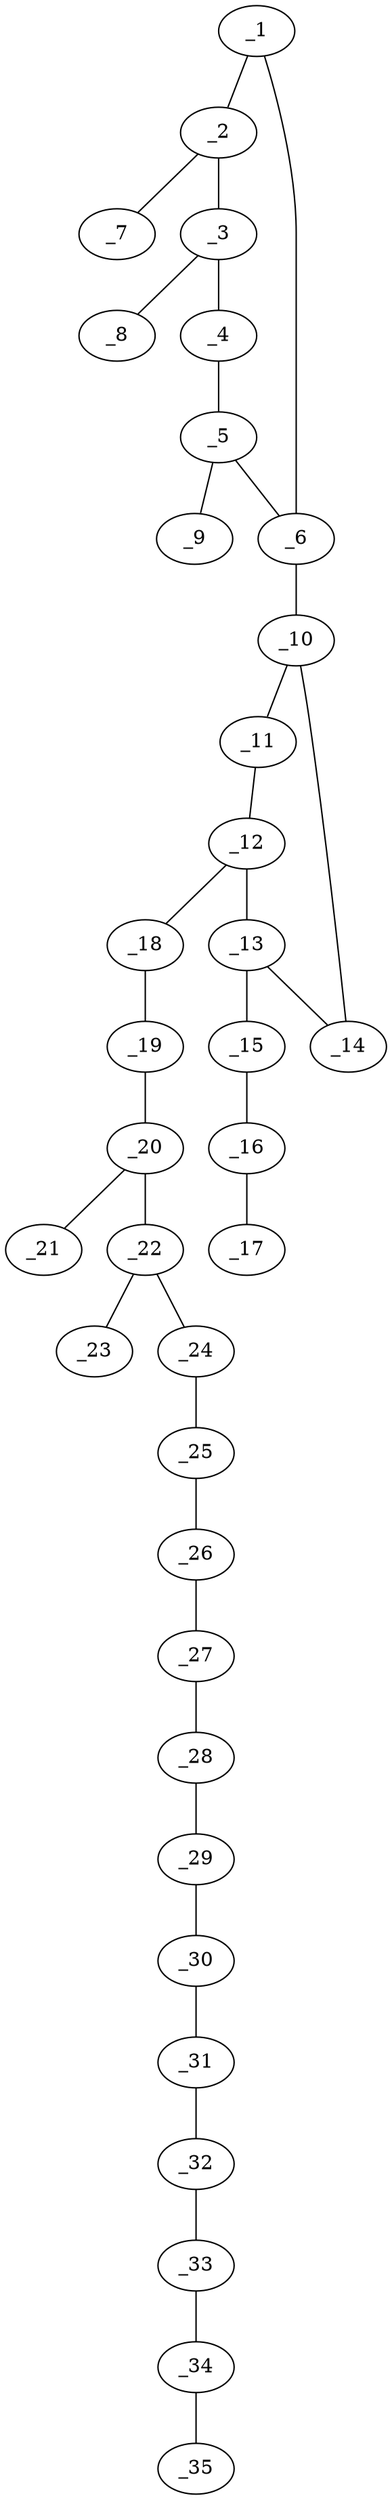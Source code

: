 graph molid662427 {
	_1	 [charge=0,
		chem=1,
		symbol="C  ",
		x="16.0244",
		y="-3.1397"];
	_2	 [charge=0,
		chem=1,
		symbol="C  ",
		x="16.0244",
		y="-4.1397"];
	_1 -- _2	 [valence=2];
	_6	 [charge=0,
		chem=4,
		symbol="N  ",
		x="15.1584",
		y="-2.6397"];
	_1 -- _6	 [valence=1];
	_3	 [charge=0,
		chem=1,
		symbol="C  ",
		x="15.1584",
		y="-4.6397"];
	_2 -- _3	 [valence=1];
	_7	 [charge=0,
		chem=1,
		symbol="C  ",
		x="16.8905",
		y="-4.6397"];
	_2 -- _7	 [valence=1];
	_4	 [charge=0,
		chem=4,
		symbol="N  ",
		x="14.2924",
		y="-4.1397"];
	_3 -- _4	 [valence=1];
	_8	 [charge=0,
		chem=2,
		symbol="O  ",
		x="15.1584",
		y="-5.6397"];
	_3 -- _8	 [valence=2];
	_5	 [charge=0,
		chem=1,
		symbol="C  ",
		x="14.2924",
		y="-3.1397"];
	_4 -- _5	 [valence=1];
	_5 -- _6	 [valence=1];
	_9	 [charge=0,
		chem=2,
		symbol="O  ",
		x="13.4264",
		y="-2.6397"];
	_5 -- _9	 [valence=2];
	_10	 [charge=0,
		chem=1,
		symbol="C  ",
		x="15.1584",
		y="-1.6397"];
	_6 -- _10	 [valence=1];
	_11	 [charge=0,
		chem=2,
		symbol="O  ",
		x="14.3494",
		y="-1.0519"];
	_10 -- _11	 [valence=1];
	_14	 [charge=0,
		chem=1,
		symbol="C  ",
		x="15.9674",
		y="-1.0519"];
	_10 -- _14	 [valence=1];
	_12	 [charge=0,
		chem=1,
		symbol="C  ",
		x="14.6584",
		y="-0.1008"];
	_11 -- _12	 [valence=1];
	_13	 [charge=0,
		chem=1,
		symbol="C  ",
		x="15.6584",
		y="-0.1008"];
	_12 -- _13	 [valence=1];
	_18	 [charge=0,
		chem=1,
		symbol="C  ",
		x="14.0707",
		y="0.7082"];
	_12 -- _18	 [valence=1];
	_13 -- _14	 [valence=1];
	_15	 [charge=0,
		chem=4,
		symbol="N  ",
		x="16.2462",
		y="0.7082"];
	_13 -- _15	 [valence=1];
	_16	 [charge=1,
		chem=4,
		symbol="N  ",
		x="17.2407",
		y="0.6037"];
	_15 -- _16	 [valence=2];
	_17	 [charge="-1",
		chem=4,
		symbol="N  ",
		x="18.2353",
		y="0.4991"];
	_16 -- _17	 [valence=2];
	_19	 [charge=0,
		chem=2,
		symbol="O  ",
		x="13.0761",
		y="0.6037"];
	_18 -- _19	 [valence=1];
	_20	 [charge=0,
		chem=1,
		symbol="C  ",
		x="12.4883",
		y="1.4127"];
	_19 -- _20	 [valence=1];
	_21	 [charge=0,
		chem=2,
		symbol="O  ",
		x="12.8951",
		y="2.3262"];
	_20 -- _21	 [valence=2];
	_22	 [charge=0,
		chem=1,
		symbol="C  ",
		x="11.4938",
		y="1.3082"];
	_20 -- _22	 [valence=1];
	_23	 [charge=0,
		chem=22,
		symbol="F  ",
		x="11.0871",
		y="0.3946"];
	_22 -- _23	 [valence=1];
	_24	 [charge=0,
		chem=1,
		symbol="C  ",
		x="10.906",
		y="2.1172"];
	_22 -- _24	 [valence=1];
	_25	 [charge=0,
		chem=1,
		symbol="C  ",
		x="9.9115",
		y="2.0127"];
	_24 -- _25	 [valence=1];
	_26	 [charge=0,
		chem=1,
		symbol="C  ",
		x="9.3237",
		y="2.8217"];
	_25 -- _26	 [valence=1];
	_27	 [charge=0,
		chem=1,
		symbol="C  ",
		x="8.3292",
		y="2.7172"];
	_26 -- _27	 [valence=1];
	_28	 [charge=0,
		chem=1,
		symbol="C  ",
		x="7.7414",
		y="3.5262"];
	_27 -- _28	 [valence=1];
	_29	 [charge=0,
		chem=1,
		symbol="C  ",
		x="6.7469",
		y="3.4217"];
	_28 -- _29	 [valence=1];
	_30	 [charge=0,
		chem=1,
		symbol="C  ",
		x="6.1591",
		y="4.2307"];
	_29 -- _30	 [valence=1];
	_31	 [charge=0,
		chem=1,
		symbol="C  ",
		x="5.1646",
		y="4.1261"];
	_30 -- _31	 [valence=1];
	_32	 [charge=0,
		chem=1,
		symbol="C  ",
		x="4.5768",
		y="4.9352"];
	_31 -- _32	 [valence=1];
	_33	 [charge=0,
		chem=1,
		symbol="C  ",
		x="3.5823",
		y="4.8306"];
	_32 -- _33	 [valence=1];
	_34	 [charge=0,
		chem=1,
		symbol="C  ",
		x="2.9945",
		y="5.6397"];
	_33 -- _34	 [valence=1];
	_35	 [charge=0,
		chem=1,
		symbol="C  ",
		x=2,
		y="5.5351"];
	_34 -- _35	 [valence=1];
}
